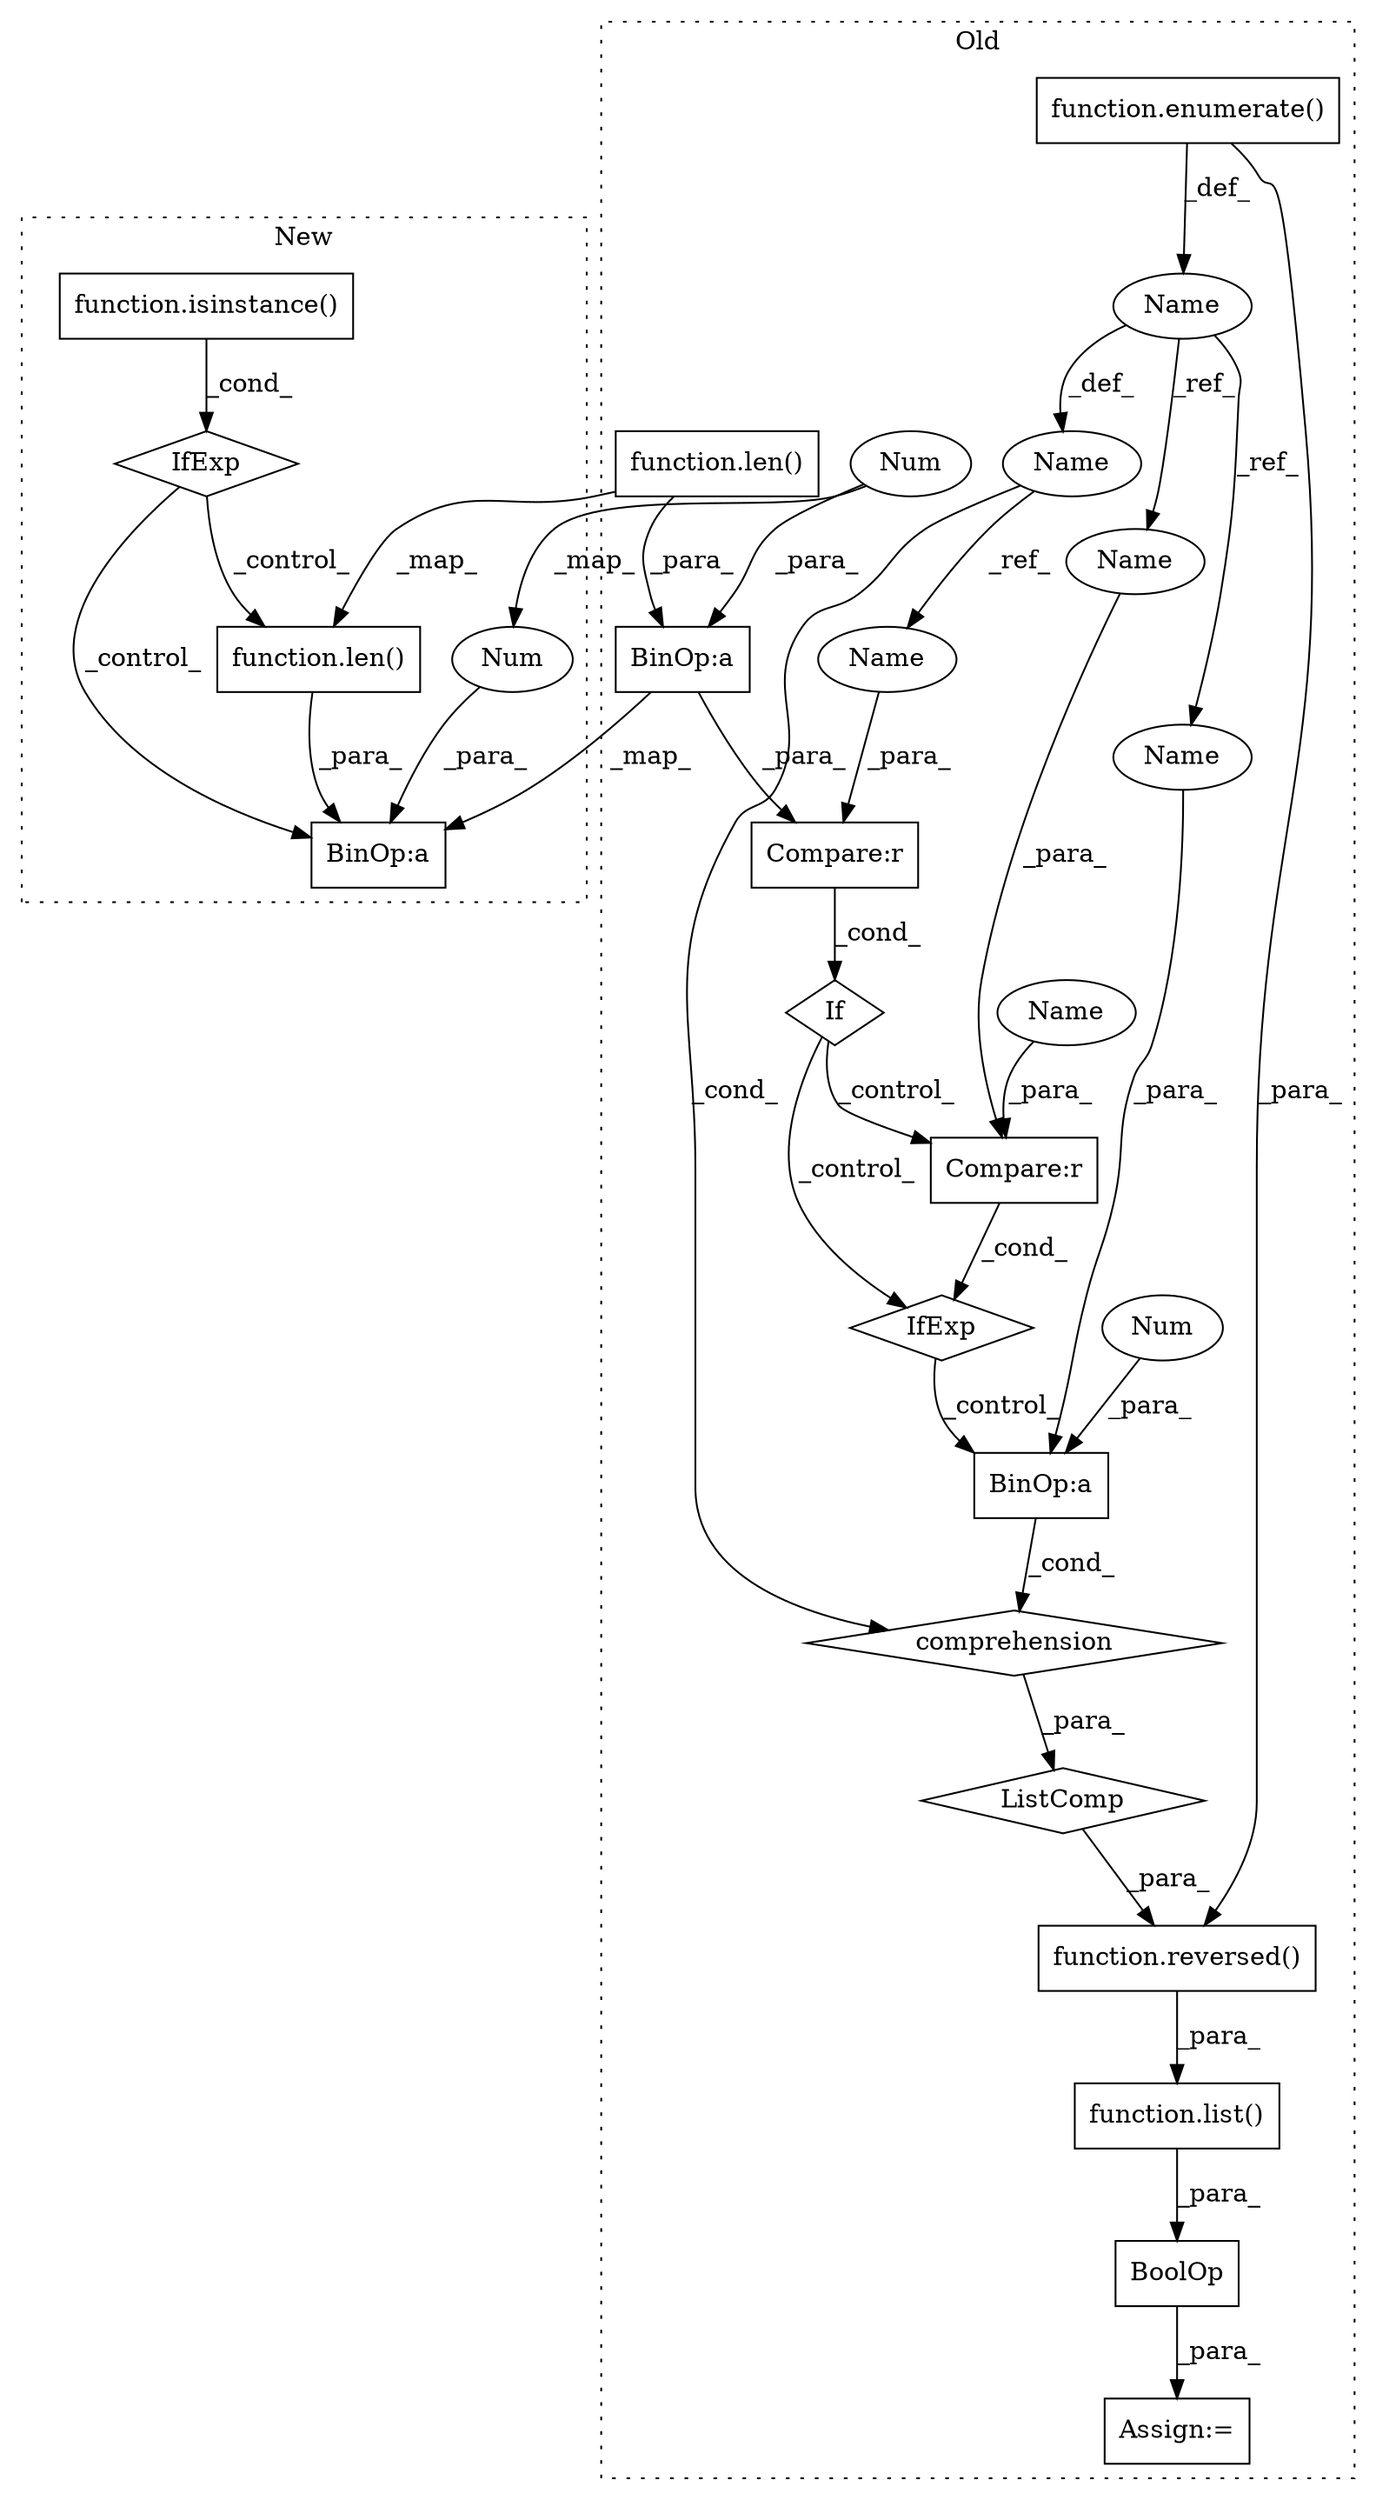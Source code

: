 digraph G {
subgraph cluster0 {
1 [label="ListComp" a="106" s="8955" l="64" shape="diamond"];
3 [label="comprehension" a="45" s="8982" l="3" shape="diamond"];
4 [label="Assign:=" a="68" s="8933" l="3" shape="box"];
5 [label="IfExp" a="51" s="8959,8969" l="4,6" shape="diamond"];
6 [label="function.enumerate()" a="75" s="8994,9006" l="10,1" shape="box"];
7 [label="If" a="96" s="9011" l="7" shape="diamond"];
8 [label="BinOp:a" a="82" s="8976" l="3" shape="box"];
9 [label="Compare:r" a="40" s="8963" l="6" shape="box"];
10 [label="Compare:r" a="40" s="9011" l="7" shape="box"];
11 [label="function.len()" a="75" s="7140,7154" l="4,1" shape="box"];
13 [label="BoolOp" a="72" s="8936" l="85" shape="box"];
14 [label="BinOp:a" a="82" s="7155" l="4" shape="box"];
16 [label="Name" a="87" s="8986" l="1" shape="ellipse"];
17 [label="Name" a="87" s="8989" l="1" shape="ellipse"];
19 [label="Num" a="76" s="7159" l="1" shape="ellipse"];
20 [label="function.list()" a="75" s="8941,9020" l="5,1" shape="box"];
22 [label="Num" a="76" s="8979" l="1" shape="ellipse"];
23 [label="function.reversed()" a="75" s="8946,9019" l="9,1" shape="box"];
24 [label="Name" a="87" s="9011" l="1" shape="ellipse"];
25 [label="Name" a="87" s="8963" l="1" shape="ellipse"];
26 [label="Name" a="87" s="8975" l="1" shape="ellipse"];
27 [label="Name" a="87" s="8968" l="1" shape="ellipse"];
label = "Old";
style="dotted";
}
subgraph cluster1 {
2 [label="IfExp" a="51" s="7250,7279" l="4,6" shape="diamond"];
12 [label="function.len()" a="75" s="7229,7243" l="4,1" shape="box"];
15 [label="BinOp:a" a="82" s="7244" l="4" shape="box"];
18 [label="Num" a="76" s="7248" l="1" shape="ellipse"];
21 [label="function.isinstance()" a="75" s="7254,7278" l="11,1" shape="box"];
label = "New";
style="dotted";
}
1 -> 23 [label="_para_"];
2 -> 15 [label="_control_"];
2 -> 12 [label="_control_"];
3 -> 1 [label="_para_"];
5 -> 8 [label="_control_"];
6 -> 23 [label="_para_"];
6 -> 16 [label="_def_"];
7 -> 9 [label="_control_"];
7 -> 5 [label="_control_"];
8 -> 3 [label="_cond_"];
9 -> 5 [label="_cond_"];
10 -> 7 [label="_cond_"];
11 -> 14 [label="_para_"];
11 -> 12 [label="_map_"];
12 -> 15 [label="_para_"];
13 -> 4 [label="_para_"];
14 -> 10 [label="_para_"];
14 -> 15 [label="_map_"];
16 -> 26 [label="_ref_"];
16 -> 17 [label="_def_"];
16 -> 25 [label="_ref_"];
17 -> 3 [label="_cond_"];
17 -> 24 [label="_ref_"];
18 -> 15 [label="_para_"];
19 -> 14 [label="_para_"];
19 -> 18 [label="_map_"];
20 -> 13 [label="_para_"];
21 -> 2 [label="_cond_"];
22 -> 8 [label="_para_"];
23 -> 20 [label="_para_"];
24 -> 10 [label="_para_"];
25 -> 9 [label="_para_"];
26 -> 8 [label="_para_"];
27 -> 9 [label="_para_"];
}